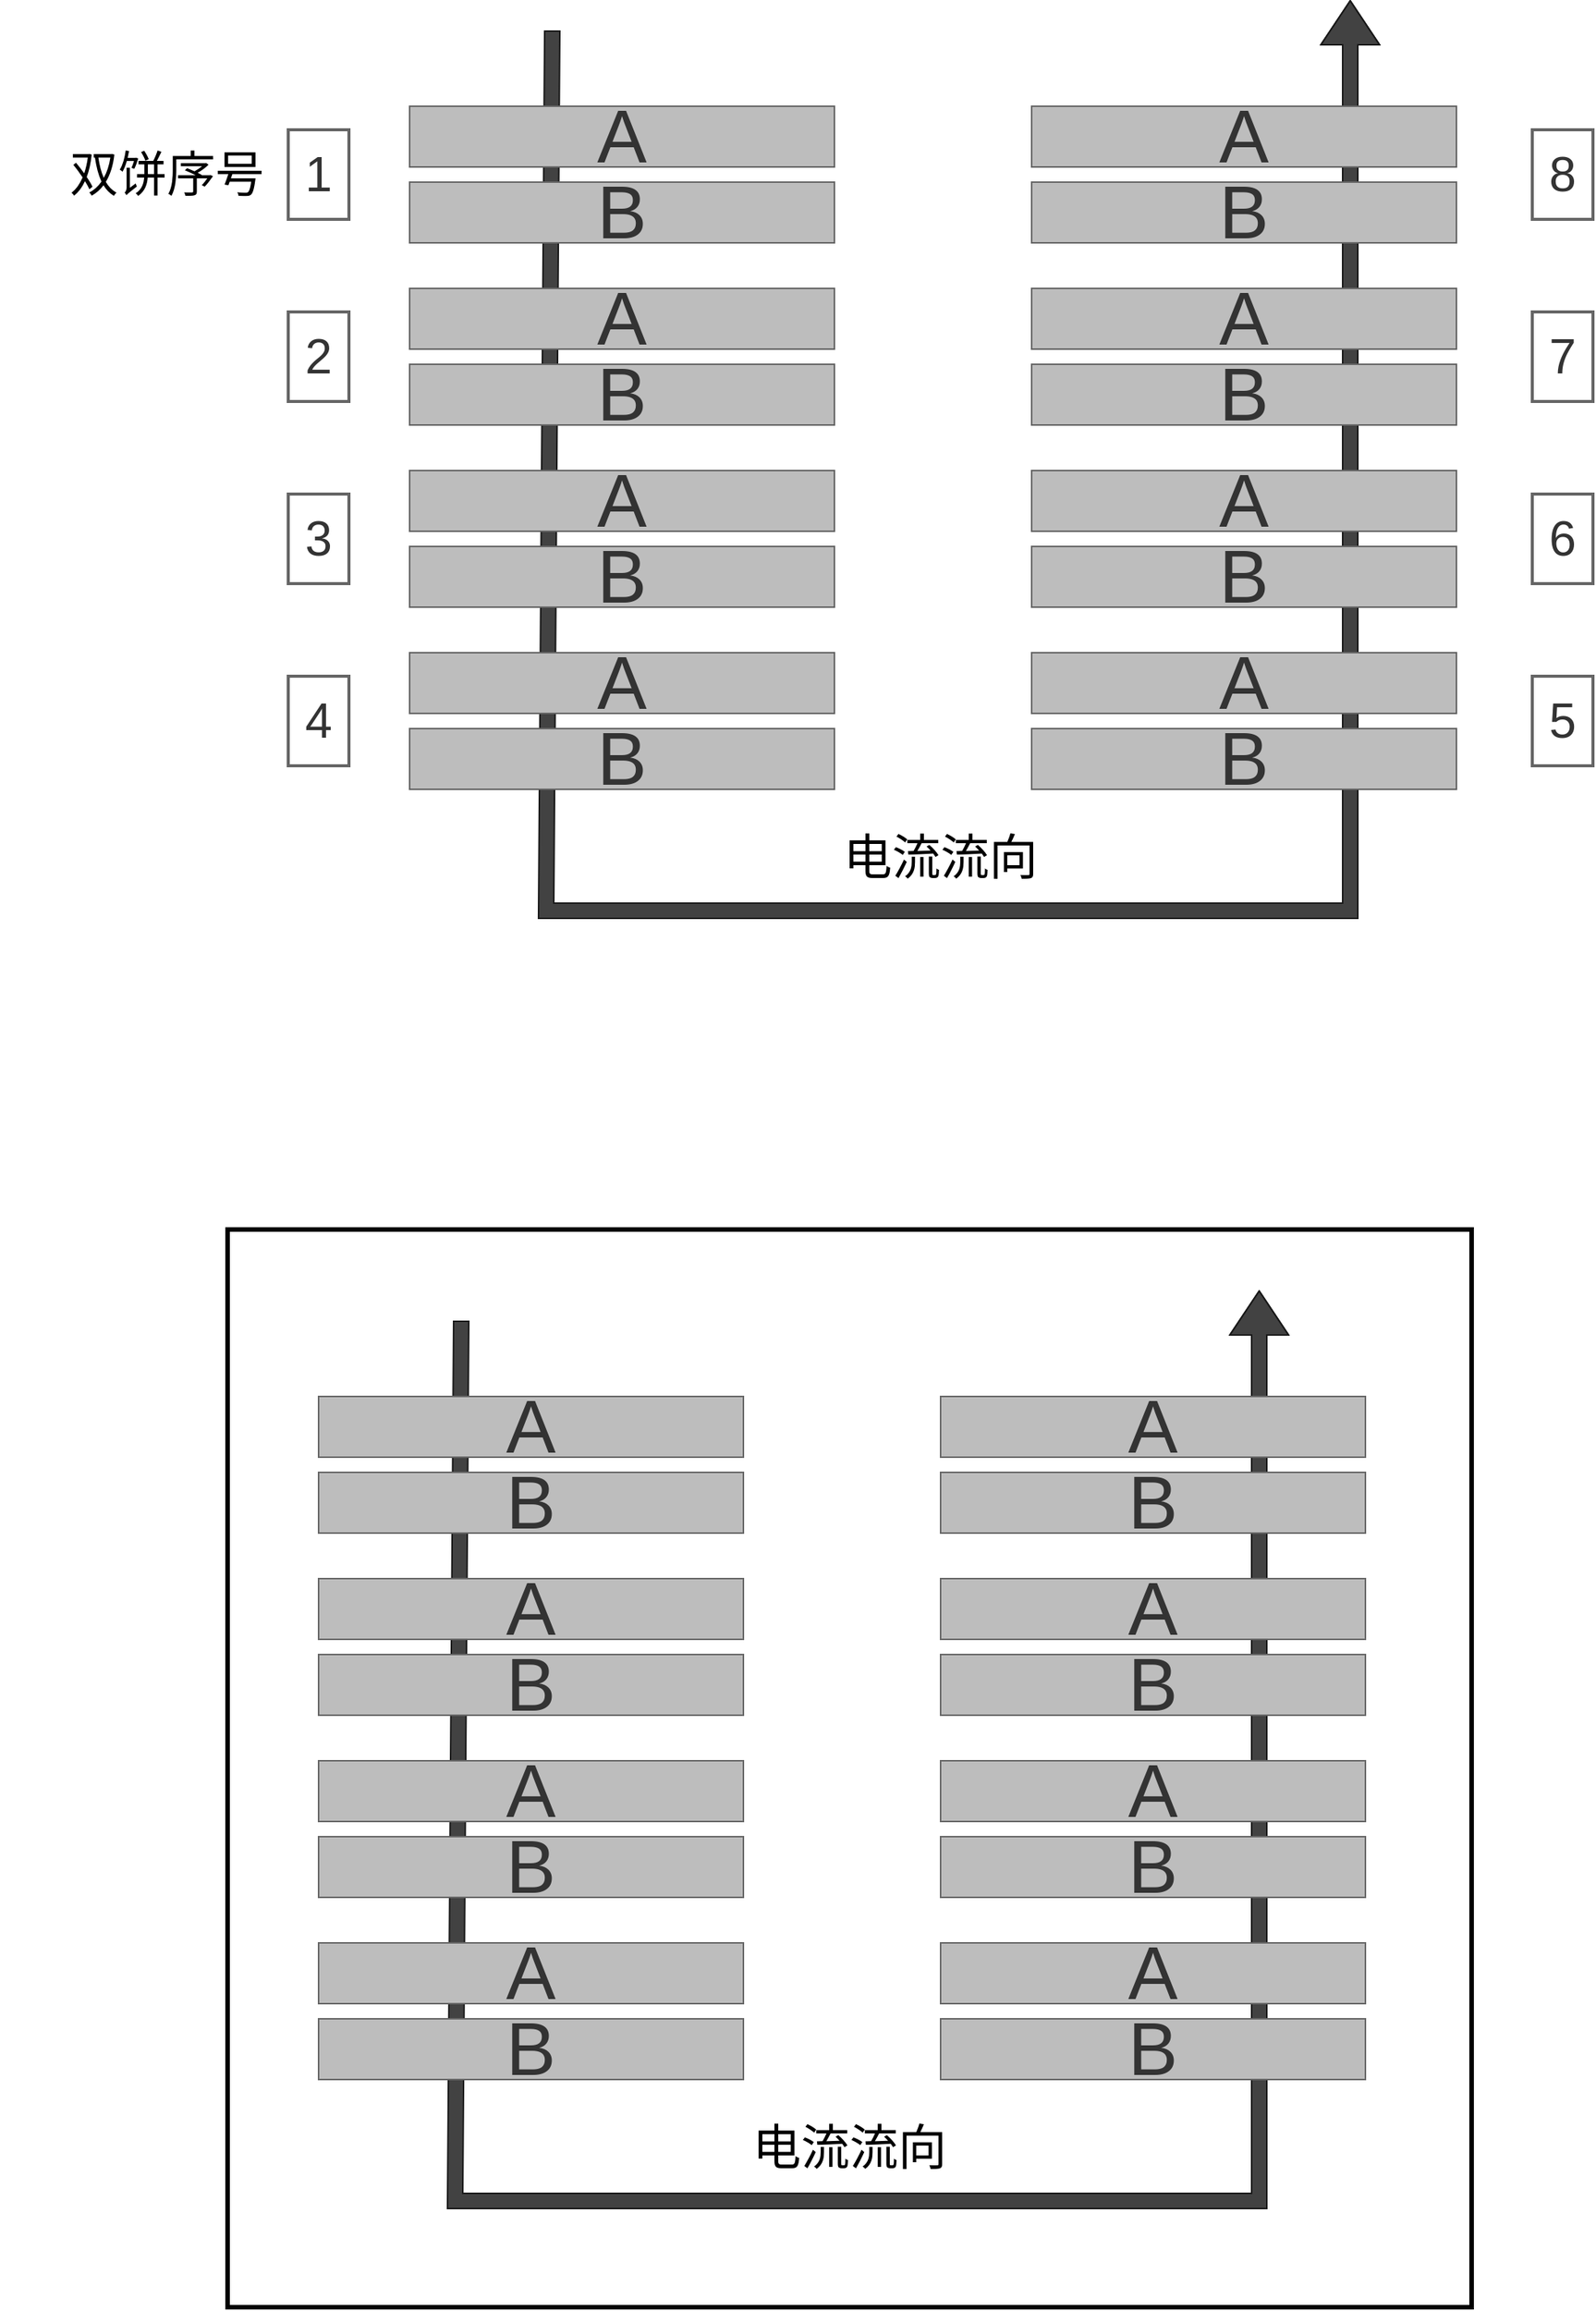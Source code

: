 <mxfile version="21.3.7" type="device">
  <diagram name="第 1 页" id="cbMMD7hZu49xK7fX1x4y">
    <mxGraphModel dx="2307" dy="1469" grid="1" gridSize="10" guides="1" tooltips="1" connect="1" arrows="1" fold="1" page="1" pageScale="1" pageWidth="827" pageHeight="1169" math="0" shadow="0">
      <root>
        <mxCell id="0" />
        <mxCell id="1" parent="0" />
        <mxCell id="poTcyK7vpADWnPCyNV7I-53" value="" style="shape=flexArrow;endArrow=classic;html=1;rounded=0;endWidth=27.692;endSize=9.338;fillColor=#424242;strokeColor=#191919;" edge="1" parent="1">
          <mxGeometry width="50" height="50" relative="1" as="geometry">
            <mxPoint x="414" y="1060" as="sourcePoint" />
            <mxPoint x="940" y="1040" as="targetPoint" />
            <Array as="points">
              <mxPoint x="410" y="1640" />
              <mxPoint x="940" y="1640" />
            </Array>
          </mxGeometry>
        </mxCell>
        <mxCell id="poTcyK7vpADWnPCyNV7I-20" value="A" style="rounded=0;whiteSpace=wrap;html=1;fontSize=49;fillColor=#BDBDBD;fontColor=#333333;strokeColor=#666666;container=0;" vertex="1" parent="1">
          <mxGeometry x="320" y="1110" width="280" height="40" as="geometry" />
        </mxCell>
        <mxCell id="poTcyK7vpADWnPCyNV7I-21" value="B" style="rounded=0;whiteSpace=wrap;html=1;fontSize=49;fillColor=#BDBDBD;strokeColor=#666666;fontColor=#333333;container=0;" vertex="1" parent="1">
          <mxGeometry x="320" y="1160" width="280" height="40" as="geometry" />
        </mxCell>
        <mxCell id="poTcyK7vpADWnPCyNV7I-24" value="A" style="rounded=0;whiteSpace=wrap;html=1;fontSize=49;fillColor=#BDBDBD;fontColor=#333333;strokeColor=#666666;container=0;" vertex="1" parent="1">
          <mxGeometry x="320" y="1230" width="280" height="40" as="geometry" />
        </mxCell>
        <mxCell id="poTcyK7vpADWnPCyNV7I-25" value="B" style="rounded=0;whiteSpace=wrap;html=1;fontSize=49;fillColor=#BDBDBD;strokeColor=#666666;fontColor=#333333;container=0;" vertex="1" parent="1">
          <mxGeometry x="320" y="1280" width="280" height="40" as="geometry" />
        </mxCell>
        <mxCell id="poTcyK7vpADWnPCyNV7I-27" value="A" style="rounded=0;whiteSpace=wrap;html=1;fontSize=49;fillColor=#BDBDBD;fontColor=#333333;strokeColor=#666666;container=0;" vertex="1" parent="1">
          <mxGeometry x="320" y="1350" width="280" height="40" as="geometry" />
        </mxCell>
        <mxCell id="poTcyK7vpADWnPCyNV7I-28" value="B" style="rounded=0;whiteSpace=wrap;html=1;fontSize=49;fillColor=#BDBDBD;strokeColor=#666666;fontColor=#333333;container=0;" vertex="1" parent="1">
          <mxGeometry x="320" y="1400" width="280" height="40" as="geometry" />
        </mxCell>
        <mxCell id="poTcyK7vpADWnPCyNV7I-30" value="A" style="rounded=0;whiteSpace=wrap;html=1;fontSize=49;fillColor=#BDBDBD;fontColor=#333333;strokeColor=#666666;container=0;" vertex="1" parent="1">
          <mxGeometry x="320" y="1470" width="280" height="40" as="geometry" />
        </mxCell>
        <mxCell id="poTcyK7vpADWnPCyNV7I-31" value="B" style="rounded=0;whiteSpace=wrap;html=1;fontSize=49;fillColor=#BDBDBD;strokeColor=#666666;fontColor=#333333;container=0;" vertex="1" parent="1">
          <mxGeometry x="320" y="1520" width="280" height="40" as="geometry" />
        </mxCell>
        <mxCell id="poTcyK7vpADWnPCyNV7I-33" value="A" style="rounded=0;whiteSpace=wrap;html=1;fontSize=49;fillColor=#BDBDBD;fontColor=#333333;strokeColor=#666666;container=0;" vertex="1" parent="1">
          <mxGeometry x="730" y="1110" width="280" height="40" as="geometry" />
        </mxCell>
        <mxCell id="poTcyK7vpADWnPCyNV7I-34" value="B" style="rounded=0;whiteSpace=wrap;html=1;fontSize=49;fillColor=#BDBDBD;strokeColor=#666666;fontColor=#333333;container=0;" vertex="1" parent="1">
          <mxGeometry x="730" y="1160" width="280" height="40" as="geometry" />
        </mxCell>
        <mxCell id="poTcyK7vpADWnPCyNV7I-36" value="A" style="rounded=0;whiteSpace=wrap;html=1;fontSize=49;fillColor=#BDBDBD;fontColor=#333333;strokeColor=#666666;container=0;" vertex="1" parent="1">
          <mxGeometry x="730" y="1230" width="280" height="40" as="geometry" />
        </mxCell>
        <mxCell id="poTcyK7vpADWnPCyNV7I-37" value="B" style="rounded=0;whiteSpace=wrap;html=1;fontSize=49;fillColor=#BDBDBD;strokeColor=#666666;fontColor=#333333;container=0;" vertex="1" parent="1">
          <mxGeometry x="730" y="1280" width="280" height="40" as="geometry" />
        </mxCell>
        <mxCell id="poTcyK7vpADWnPCyNV7I-39" value="A" style="rounded=0;whiteSpace=wrap;html=1;fontSize=49;fillColor=#BDBDBD;fontColor=#333333;strokeColor=#666666;container=0;" vertex="1" parent="1">
          <mxGeometry x="730" y="1350" width="280" height="40" as="geometry" />
        </mxCell>
        <mxCell id="poTcyK7vpADWnPCyNV7I-40" value="B" style="rounded=0;whiteSpace=wrap;html=1;fontSize=49;fillColor=#BDBDBD;strokeColor=#666666;fontColor=#333333;container=0;" vertex="1" parent="1">
          <mxGeometry x="730" y="1400" width="280" height="40" as="geometry" />
        </mxCell>
        <mxCell id="poTcyK7vpADWnPCyNV7I-42" value="A" style="rounded=0;whiteSpace=wrap;html=1;fontSize=49;fillColor=#BDBDBD;fontColor=#333333;strokeColor=#666666;container=0;" vertex="1" parent="1">
          <mxGeometry x="730" y="1470" width="280" height="40" as="geometry" />
        </mxCell>
        <mxCell id="poTcyK7vpADWnPCyNV7I-43" value="B" style="rounded=0;whiteSpace=wrap;html=1;fontSize=49;fillColor=#BDBDBD;strokeColor=#666666;fontColor=#333333;container=0;" vertex="1" parent="1">
          <mxGeometry x="730" y="1520" width="280" height="40" as="geometry" />
        </mxCell>
        <mxCell id="poTcyK7vpADWnPCyNV7I-55" value="电流流向" style="text;html=1;strokeColor=none;fillColor=none;align=center;verticalAlign=middle;whiteSpace=wrap;rounded=0;fontSize=32;" vertex="1" parent="1">
          <mxGeometry x="560" y="1590" width="220" height="30" as="geometry" />
        </mxCell>
        <mxCell id="poTcyK7vpADWnPCyNV7I-57" value="" style="shape=flexArrow;endArrow=classic;html=1;rounded=0;endWidth=27.692;endSize=9.338;fillColor=#424242;strokeColor=#191919;" edge="1" parent="1">
          <mxGeometry width="50" height="50" relative="1" as="geometry">
            <mxPoint x="474" y="210" as="sourcePoint" />
            <mxPoint x="1000" y="190" as="targetPoint" />
            <Array as="points">
              <mxPoint x="470" y="790" />
              <mxPoint x="1000" y="790" />
            </Array>
          </mxGeometry>
        </mxCell>
        <mxCell id="poTcyK7vpADWnPCyNV7I-58" value="1" style="text;html=1;align=center;verticalAlign=middle;whiteSpace=wrap;rounded=0;fillColor=#FFFFFF;fontColor=#333333;strokeColor=#666666;strokeWidth=2;fontSize=32;" vertex="1" parent="1">
          <mxGeometry x="300" y="275.5" width="40" height="59" as="geometry" />
        </mxCell>
        <mxCell id="poTcyK7vpADWnPCyNV7I-59" value="2" style="text;html=1;align=center;verticalAlign=middle;whiteSpace=wrap;rounded=0;fillColor=#FFFFFF;fontColor=#333333;strokeColor=#666666;strokeWidth=2;fontSize=32;" vertex="1" parent="1">
          <mxGeometry x="300" y="395.5" width="40" height="59" as="geometry" />
        </mxCell>
        <mxCell id="poTcyK7vpADWnPCyNV7I-60" value="3" style="text;html=1;align=center;verticalAlign=middle;whiteSpace=wrap;rounded=0;fillColor=#FFFFFF;fontColor=#333333;strokeColor=#666666;strokeWidth=2;fontSize=32;" vertex="1" parent="1">
          <mxGeometry x="300" y="515.5" width="40" height="59" as="geometry" />
        </mxCell>
        <mxCell id="poTcyK7vpADWnPCyNV7I-61" value="4" style="text;html=1;align=center;verticalAlign=middle;whiteSpace=wrap;rounded=0;fillColor=#FFFFFF;fontColor=#333333;strokeColor=#666666;strokeWidth=2;fontSize=32;" vertex="1" parent="1">
          <mxGeometry x="300" y="635.5" width="40" height="59" as="geometry" />
        </mxCell>
        <mxCell id="poTcyK7vpADWnPCyNV7I-62" value="5" style="text;html=1;align=center;verticalAlign=middle;whiteSpace=wrap;rounded=0;fillColor=#FFFFFF;fontColor=#333333;strokeColor=#666666;strokeWidth=2;fontSize=32;" vertex="1" parent="1">
          <mxGeometry x="1120" y="635.5" width="40" height="59" as="geometry" />
        </mxCell>
        <mxCell id="poTcyK7vpADWnPCyNV7I-63" value="6" style="text;html=1;align=center;verticalAlign=middle;whiteSpace=wrap;rounded=0;fillColor=#FFFFFF;fontColor=#333333;strokeColor=#666666;strokeWidth=2;fontSize=32;" vertex="1" parent="1">
          <mxGeometry x="1120" y="515.5" width="40" height="59" as="geometry" />
        </mxCell>
        <mxCell id="poTcyK7vpADWnPCyNV7I-64" value="7" style="text;html=1;align=center;verticalAlign=middle;whiteSpace=wrap;rounded=0;fillColor=#FFFFFF;fontColor=#333333;strokeColor=#666666;strokeWidth=2;fontSize=32;" vertex="1" parent="1">
          <mxGeometry x="1120" y="395.5" width="40" height="59" as="geometry" />
        </mxCell>
        <mxCell id="poTcyK7vpADWnPCyNV7I-65" value="8" style="text;html=1;align=center;verticalAlign=middle;whiteSpace=wrap;rounded=0;fillColor=#FFFFFF;fontColor=#333333;strokeColor=#666666;strokeWidth=2;fontSize=32;" vertex="1" parent="1">
          <mxGeometry x="1120" y="275.5" width="40" height="59" as="geometry" />
        </mxCell>
        <mxCell id="poTcyK7vpADWnPCyNV7I-66" value="A" style="rounded=0;whiteSpace=wrap;html=1;fontSize=49;fillColor=#BDBDBD;fontColor=#333333;strokeColor=#666666;container=0;" vertex="1" parent="1">
          <mxGeometry x="380" y="260" width="280" height="40" as="geometry" />
        </mxCell>
        <mxCell id="poTcyK7vpADWnPCyNV7I-67" value="B" style="rounded=0;whiteSpace=wrap;html=1;fontSize=49;fillColor=#BDBDBD;strokeColor=#666666;fontColor=#333333;container=0;" vertex="1" parent="1">
          <mxGeometry x="380" y="310" width="280" height="40" as="geometry" />
        </mxCell>
        <mxCell id="poTcyK7vpADWnPCyNV7I-68" value="A" style="rounded=0;whiteSpace=wrap;html=1;fontSize=49;fillColor=#BDBDBD;fontColor=#333333;strokeColor=#666666;container=0;" vertex="1" parent="1">
          <mxGeometry x="380" y="380" width="280" height="40" as="geometry" />
        </mxCell>
        <mxCell id="poTcyK7vpADWnPCyNV7I-69" value="B" style="rounded=0;whiteSpace=wrap;html=1;fontSize=49;fillColor=#BDBDBD;strokeColor=#666666;fontColor=#333333;container=0;" vertex="1" parent="1">
          <mxGeometry x="380" y="430" width="280" height="40" as="geometry" />
        </mxCell>
        <mxCell id="poTcyK7vpADWnPCyNV7I-70" value="A" style="rounded=0;whiteSpace=wrap;html=1;fontSize=49;fillColor=#BDBDBD;fontColor=#333333;strokeColor=#666666;container=0;" vertex="1" parent="1">
          <mxGeometry x="380" y="500" width="280" height="40" as="geometry" />
        </mxCell>
        <mxCell id="poTcyK7vpADWnPCyNV7I-71" value="B" style="rounded=0;whiteSpace=wrap;html=1;fontSize=49;fillColor=#BDBDBD;strokeColor=#666666;fontColor=#333333;container=0;" vertex="1" parent="1">
          <mxGeometry x="380" y="550" width="280" height="40" as="geometry" />
        </mxCell>
        <mxCell id="poTcyK7vpADWnPCyNV7I-72" value="A" style="rounded=0;whiteSpace=wrap;html=1;fontSize=49;fillColor=#BDBDBD;fontColor=#333333;strokeColor=#666666;container=0;" vertex="1" parent="1">
          <mxGeometry x="380" y="620" width="280" height="40" as="geometry" />
        </mxCell>
        <mxCell id="poTcyK7vpADWnPCyNV7I-73" value="B" style="rounded=0;whiteSpace=wrap;html=1;fontSize=49;fillColor=#BDBDBD;strokeColor=#666666;fontColor=#333333;container=0;" vertex="1" parent="1">
          <mxGeometry x="380" y="670" width="280" height="40" as="geometry" />
        </mxCell>
        <mxCell id="poTcyK7vpADWnPCyNV7I-74" value="A" style="rounded=0;whiteSpace=wrap;html=1;fontSize=49;fillColor=#BDBDBD;fontColor=#333333;strokeColor=#666666;container=0;" vertex="1" parent="1">
          <mxGeometry x="790" y="260" width="280" height="40" as="geometry" />
        </mxCell>
        <mxCell id="poTcyK7vpADWnPCyNV7I-75" value="B" style="rounded=0;whiteSpace=wrap;html=1;fontSize=49;fillColor=#BDBDBD;strokeColor=#666666;fontColor=#333333;container=0;" vertex="1" parent="1">
          <mxGeometry x="790" y="310" width="280" height="40" as="geometry" />
        </mxCell>
        <mxCell id="poTcyK7vpADWnPCyNV7I-76" value="A" style="rounded=0;whiteSpace=wrap;html=1;fontSize=49;fillColor=#BDBDBD;fontColor=#333333;strokeColor=#666666;container=0;" vertex="1" parent="1">
          <mxGeometry x="790" y="380" width="280" height="40" as="geometry" />
        </mxCell>
        <mxCell id="poTcyK7vpADWnPCyNV7I-77" value="B" style="rounded=0;whiteSpace=wrap;html=1;fontSize=49;fillColor=#BDBDBD;strokeColor=#666666;fontColor=#333333;container=0;" vertex="1" parent="1">
          <mxGeometry x="790" y="430" width="280" height="40" as="geometry" />
        </mxCell>
        <mxCell id="poTcyK7vpADWnPCyNV7I-78" value="A" style="rounded=0;whiteSpace=wrap;html=1;fontSize=49;fillColor=#BDBDBD;fontColor=#333333;strokeColor=#666666;container=0;" vertex="1" parent="1">
          <mxGeometry x="790" y="500" width="280" height="40" as="geometry" />
        </mxCell>
        <mxCell id="poTcyK7vpADWnPCyNV7I-79" value="B" style="rounded=0;whiteSpace=wrap;html=1;fontSize=49;fillColor=#BDBDBD;strokeColor=#666666;fontColor=#333333;container=0;" vertex="1" parent="1">
          <mxGeometry x="790" y="550" width="280" height="40" as="geometry" />
        </mxCell>
        <mxCell id="poTcyK7vpADWnPCyNV7I-80" value="A" style="rounded=0;whiteSpace=wrap;html=1;fontSize=49;fillColor=#BDBDBD;fontColor=#333333;strokeColor=#666666;container=0;" vertex="1" parent="1">
          <mxGeometry x="790" y="620" width="280" height="40" as="geometry" />
        </mxCell>
        <mxCell id="poTcyK7vpADWnPCyNV7I-81" value="B" style="rounded=0;whiteSpace=wrap;html=1;fontSize=49;fillColor=#BDBDBD;strokeColor=#666666;fontColor=#333333;container=0;" vertex="1" parent="1">
          <mxGeometry x="790" y="670" width="280" height="40" as="geometry" />
        </mxCell>
        <mxCell id="poTcyK7vpADWnPCyNV7I-82" value="电流流向" style="text;html=1;strokeColor=none;fillColor=none;align=center;verticalAlign=middle;whiteSpace=wrap;rounded=0;fontSize=32;" vertex="1" parent="1">
          <mxGeometry x="620" y="740" width="220" height="30" as="geometry" />
        </mxCell>
        <mxCell id="poTcyK7vpADWnPCyNV7I-83" value="双饼序号" style="text;html=1;strokeColor=none;fillColor=none;align=center;verticalAlign=middle;whiteSpace=wrap;rounded=0;fontSize=32;" vertex="1" parent="1">
          <mxGeometry x="110" y="290" width="220" height="30" as="geometry" />
        </mxCell>
        <mxCell id="poTcyK7vpADWnPCyNV7I-84" value="" style="rounded=0;whiteSpace=wrap;html=1;fillColor=none;strokeWidth=3;" vertex="1" parent="1">
          <mxGeometry x="260" y="1000" width="820" height="710" as="geometry" />
        </mxCell>
      </root>
    </mxGraphModel>
  </diagram>
</mxfile>
